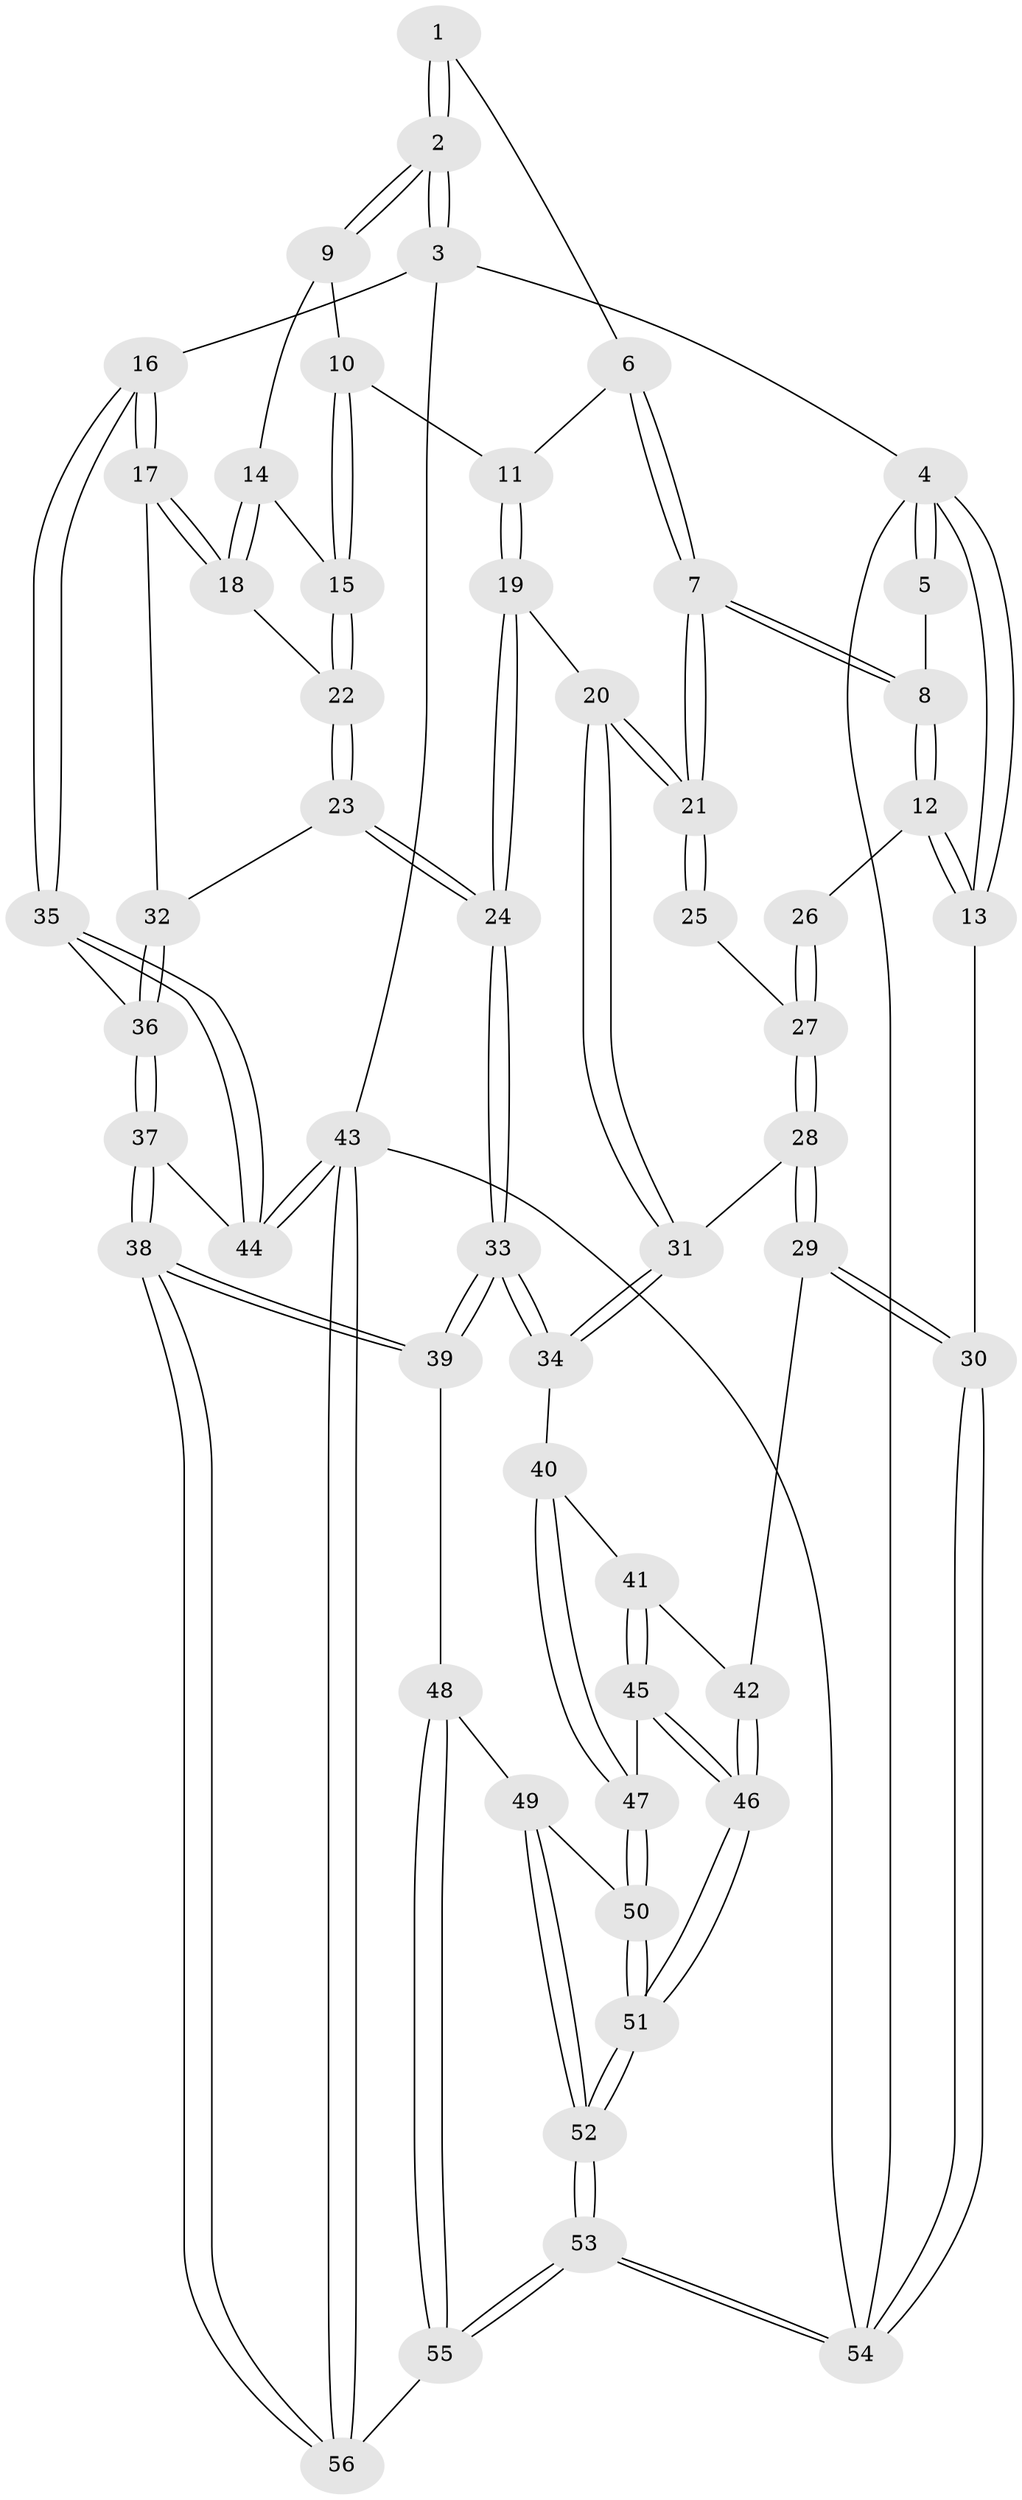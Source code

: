 // Generated by graph-tools (version 1.1) at 2025/03/03/09/25 03:03:14]
// undirected, 56 vertices, 137 edges
graph export_dot {
graph [start="1"]
  node [color=gray90,style=filled];
  1 [pos="+0.6745393261627776+0"];
  2 [pos="+1+0"];
  3 [pos="+1+0"];
  4 [pos="+0+0"];
  5 [pos="+0.206840930061425+0"];
  6 [pos="+0.550726495865778+0.12105071322170843"];
  7 [pos="+0.39537761512228853+0.20204263887021814"];
  8 [pos="+0.24439594139114837+0.0607018176422623"];
  9 [pos="+0.953775193718614+0"];
  10 [pos="+0.70673332285401+0.20228323054799677"];
  11 [pos="+0.6238552946359796+0.20789261445816876"];
  12 [pos="+0.12207129044257926+0.20872068291480297"];
  13 [pos="+0+0.3342256565069969"];
  14 [pos="+0.874202379380248+0.16336260934140603"];
  15 [pos="+0.7619197915921707+0.31087107746595"];
  16 [pos="+1+0.48291952674498806"];
  17 [pos="+0.9425340259379343+0.4104096298299183"];
  18 [pos="+0.8868746071822795+0.3608350349904227"];
  19 [pos="+0.605777281156372+0.4081281643656185"];
  20 [pos="+0.41699873871875365+0.3764021933641968"];
  21 [pos="+0.3965196038380983+0.24910668599755695"];
  22 [pos="+0.7605933163720109+0.32285410510129103"];
  23 [pos="+0.6405785228765335+0.4262898902882418"];
  24 [pos="+0.6327086335375681+0.42650682292353953"];
  25 [pos="+0.2530135365582248+0.27882721528169396"];
  26 [pos="+0.15738283137437983+0.24704221847778843"];
  27 [pos="+0.21444263964689694+0.3360205695980308"];
  28 [pos="+0.26092182689845816+0.4598278516088809"];
  29 [pos="+0+0.522964562068134"];
  30 [pos="+0+0.5217105290246336"];
  31 [pos="+0.33148806866175085+0.46689271253539616"];
  32 [pos="+0.697356441012722+0.4606708154968685"];
  33 [pos="+0.5577170877255451+0.7328336983448962"];
  34 [pos="+0.37328224646264885+0.6199979469980164"];
  35 [pos="+1+0.5339944899766981"];
  36 [pos="+0.7712787755388033+0.5407946031001168"];
  37 [pos="+0.7305237139154869+0.7577339842365598"];
  38 [pos="+0.6579124081727192+0.8037468072185306"];
  39 [pos="+0.5656498128943431+0.7471610867641956"];
  40 [pos="+0.3592085152882317+0.6322985498883769"];
  41 [pos="+0.18526679074214294+0.6372212128360856"];
  42 [pos="+0.03562052416441622+0.5769158883042556"];
  43 [pos="+1+1"];
  44 [pos="+1+0.6840291883892405"];
  45 [pos="+0.2555535780577745+0.7326818496772944"];
  46 [pos="+0.224389871199833+0.7520150355154264"];
  47 [pos="+0.2841027429128537+0.7222389887047573"];
  48 [pos="+0.39434930803214974+0.8738782384046087"];
  49 [pos="+0.3888490156410197+0.8746558207047649"];
  50 [pos="+0.31850673084885944+0.7932532777155608"];
  51 [pos="+0.06100996247610785+1"];
  52 [pos="+0+1"];
  53 [pos="+0+1"];
  54 [pos="+0+1"];
  55 [pos="+0.5379982323626155+1"];
  56 [pos="+0.7316262932466019+1"];
  1 -- 2;
  1 -- 2;
  1 -- 6;
  2 -- 3;
  2 -- 3;
  2 -- 9;
  2 -- 9;
  3 -- 4;
  3 -- 16;
  3 -- 43;
  4 -- 5;
  4 -- 5;
  4 -- 13;
  4 -- 13;
  4 -- 54;
  5 -- 8;
  6 -- 7;
  6 -- 7;
  6 -- 11;
  7 -- 8;
  7 -- 8;
  7 -- 21;
  7 -- 21;
  8 -- 12;
  8 -- 12;
  9 -- 10;
  9 -- 14;
  10 -- 11;
  10 -- 15;
  10 -- 15;
  11 -- 19;
  11 -- 19;
  12 -- 13;
  12 -- 13;
  12 -- 26;
  13 -- 30;
  14 -- 15;
  14 -- 18;
  14 -- 18;
  15 -- 22;
  15 -- 22;
  16 -- 17;
  16 -- 17;
  16 -- 35;
  16 -- 35;
  17 -- 18;
  17 -- 18;
  17 -- 32;
  18 -- 22;
  19 -- 20;
  19 -- 24;
  19 -- 24;
  20 -- 21;
  20 -- 21;
  20 -- 31;
  20 -- 31;
  21 -- 25;
  21 -- 25;
  22 -- 23;
  22 -- 23;
  23 -- 24;
  23 -- 24;
  23 -- 32;
  24 -- 33;
  24 -- 33;
  25 -- 27;
  26 -- 27;
  26 -- 27;
  27 -- 28;
  27 -- 28;
  28 -- 29;
  28 -- 29;
  28 -- 31;
  29 -- 30;
  29 -- 30;
  29 -- 42;
  30 -- 54;
  30 -- 54;
  31 -- 34;
  31 -- 34;
  32 -- 36;
  32 -- 36;
  33 -- 34;
  33 -- 34;
  33 -- 39;
  33 -- 39;
  34 -- 40;
  35 -- 36;
  35 -- 44;
  35 -- 44;
  36 -- 37;
  36 -- 37;
  37 -- 38;
  37 -- 38;
  37 -- 44;
  38 -- 39;
  38 -- 39;
  38 -- 56;
  38 -- 56;
  39 -- 48;
  40 -- 41;
  40 -- 47;
  40 -- 47;
  41 -- 42;
  41 -- 45;
  41 -- 45;
  42 -- 46;
  42 -- 46;
  43 -- 44;
  43 -- 44;
  43 -- 56;
  43 -- 56;
  43 -- 54;
  45 -- 46;
  45 -- 46;
  45 -- 47;
  46 -- 51;
  46 -- 51;
  47 -- 50;
  47 -- 50;
  48 -- 49;
  48 -- 55;
  48 -- 55;
  49 -- 50;
  49 -- 52;
  49 -- 52;
  50 -- 51;
  50 -- 51;
  51 -- 52;
  51 -- 52;
  52 -- 53;
  52 -- 53;
  53 -- 54;
  53 -- 54;
  53 -- 55;
  53 -- 55;
  55 -- 56;
}
